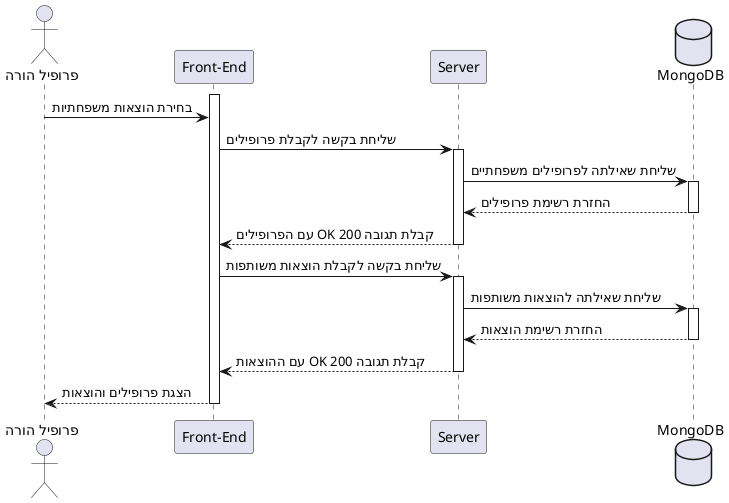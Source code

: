 @startuml familyOverviewSeq
actor "פרופיל הורה" as Parent
participant "Front-End" as FE
participant "Server" as S
database "MongoDB" as DB

activate FE
Parent -> FE : בחירת הוצאות משפחתיות
FE -> S : שליחת בקשה לקבלת פרופילים
activate S

S -> DB : שליחת שאילתה לפרופילים משפחתיים
activate DB
DB --> S : החזרת רשימת פרופילים
deactivate DB

S --> FE : קבלת תגובה 200 OK עם הפרופילים
deactivate S

FE -> S : שליחת בקשה לקבלת הוצאות משותפות
activate S

S -> DB : שליחת שאילתה להוצאות משותפות
activate DB
DB --> S : החזרת רשימת הוצאות
deactivate DB

S --> FE : קבלת תגובה 200 OK עם ההוצאות
deactivate S

FE --> Parent : הצגת פרופילים והוצאות
deactivate FE
@enduml
